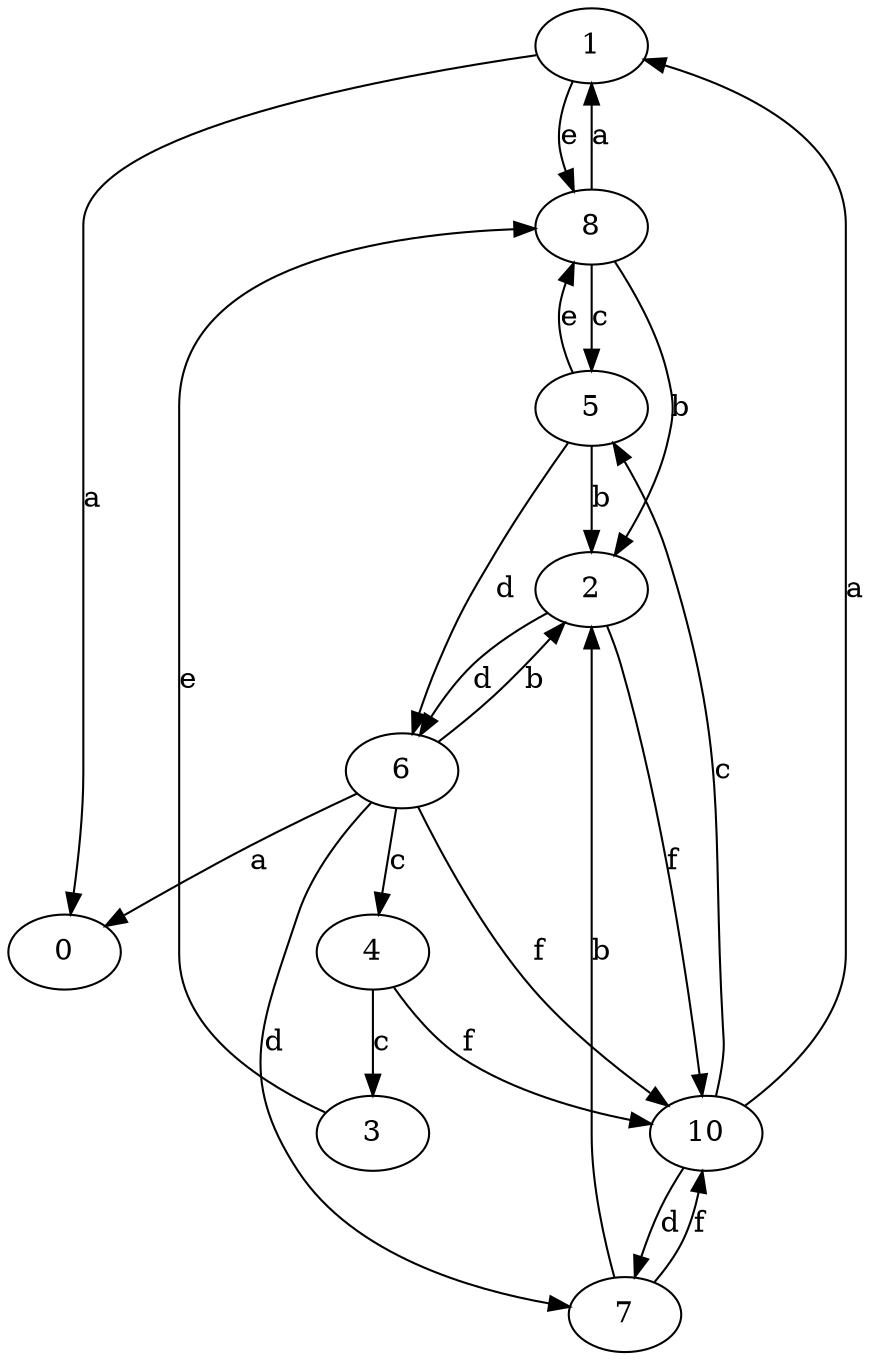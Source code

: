 strict digraph  {
0;
1;
2;
3;
4;
5;
6;
7;
8;
10;
1 -> 0  [label=a];
1 -> 8  [label=e];
2 -> 6  [label=d];
2 -> 10  [label=f];
3 -> 8  [label=e];
4 -> 3  [label=c];
4 -> 10  [label=f];
5 -> 2  [label=b];
5 -> 6  [label=d];
5 -> 8  [label=e];
6 -> 0  [label=a];
6 -> 2  [label=b];
6 -> 4  [label=c];
6 -> 7  [label=d];
6 -> 10  [label=f];
7 -> 2  [label=b];
7 -> 10  [label=f];
8 -> 1  [label=a];
8 -> 2  [label=b];
8 -> 5  [label=c];
10 -> 1  [label=a];
10 -> 5  [label=c];
10 -> 7  [label=d];
}
